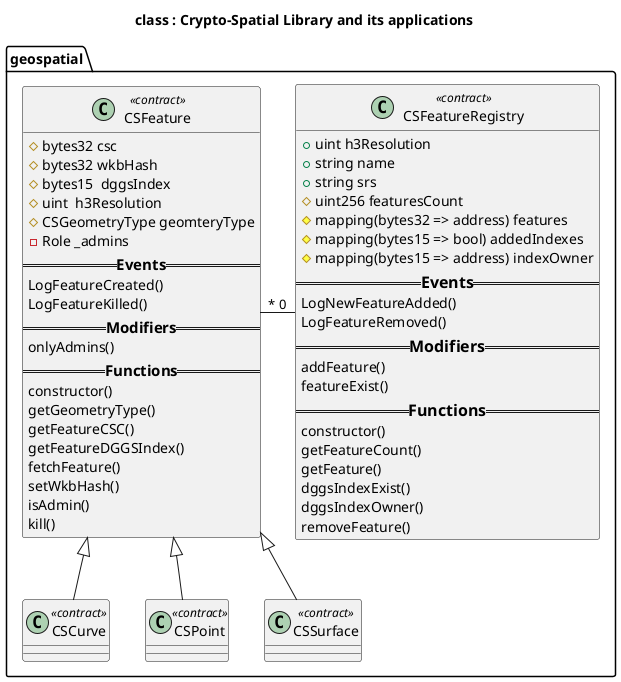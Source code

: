 @startuml class-crypto-spatial-lib
title class : Crypto-Spatial Library and its applications 

package geospatial {
    class CSFeature <<contract>>  {
        # bytes32 csc
        # bytes32 wkbHash  
        # bytes15  dggsIndex
        # uint  h3Resolution
        # CSGeometryType geomteryType
        - Role _admins
        ===== Events ==
        LogFeatureCreated()
        LogFeatureKilled()
        ===== Modifiers ==
        onlyAdmins() 
        ===== Functions ==
        constructor() 
        getGeometryType() 
        getFeatureCSC() 
        getFeatureDGGSIndex() 
        fetchFeature() 
        setWkbHash() 
        isAdmin() 
        kill() 
    }

    class CSSurface <<contract>> 
    class CSCurve <<contract>> 
    class CSPoint <<contract>> 
    class CSFeatureRegistry <<contract>> {       
        + uint h3Resolution
        + string name
        + string srs
        # uint256 featuresCount 
        # mapping(bytes32 => address) features
        # mapping(bytes15 => bool) addedIndexes 
        # mapping(bytes15 => address) indexOwner
        ==== Events ==
        LogNewFeatureAdded()
        LogFeatureRemoved()
        ==== Modifiers ==
        addFeature()
        featureExist()
        ==== Functions ==
        constructor() 
        getFeatureCount() 
        getFeature()
        dggsIndexExist()
        dggsIndexOwner()
        removeFeature()
    }

    CSCurve -up-|> CSFeature 
    CSPoint -up-|> CSFeature
    CSSurface -up-|> CSFeature 

    CSCurve -[hidden]> CSSurface 
    CSCurve -[hidden]> CSPoint     

    CSFeatureRegistry "0" --left-- "*" CSFeature
}

@enduml
